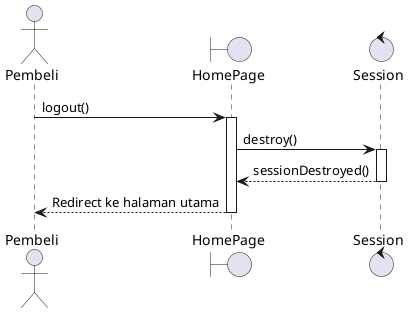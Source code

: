 @startuml
skinparam backgroundColor transparent
actor Pembeli
boundary HomePage
control Session

Pembeli -> HomePage : logout()
activate HomePage
HomePage -> Session : destroy()
activate Session
Session --> HomePage : sessionDestroyed()
deactivate Session
HomePage --> Pembeli : Redirect ke halaman utama
deactivate HomePage
@enduml
